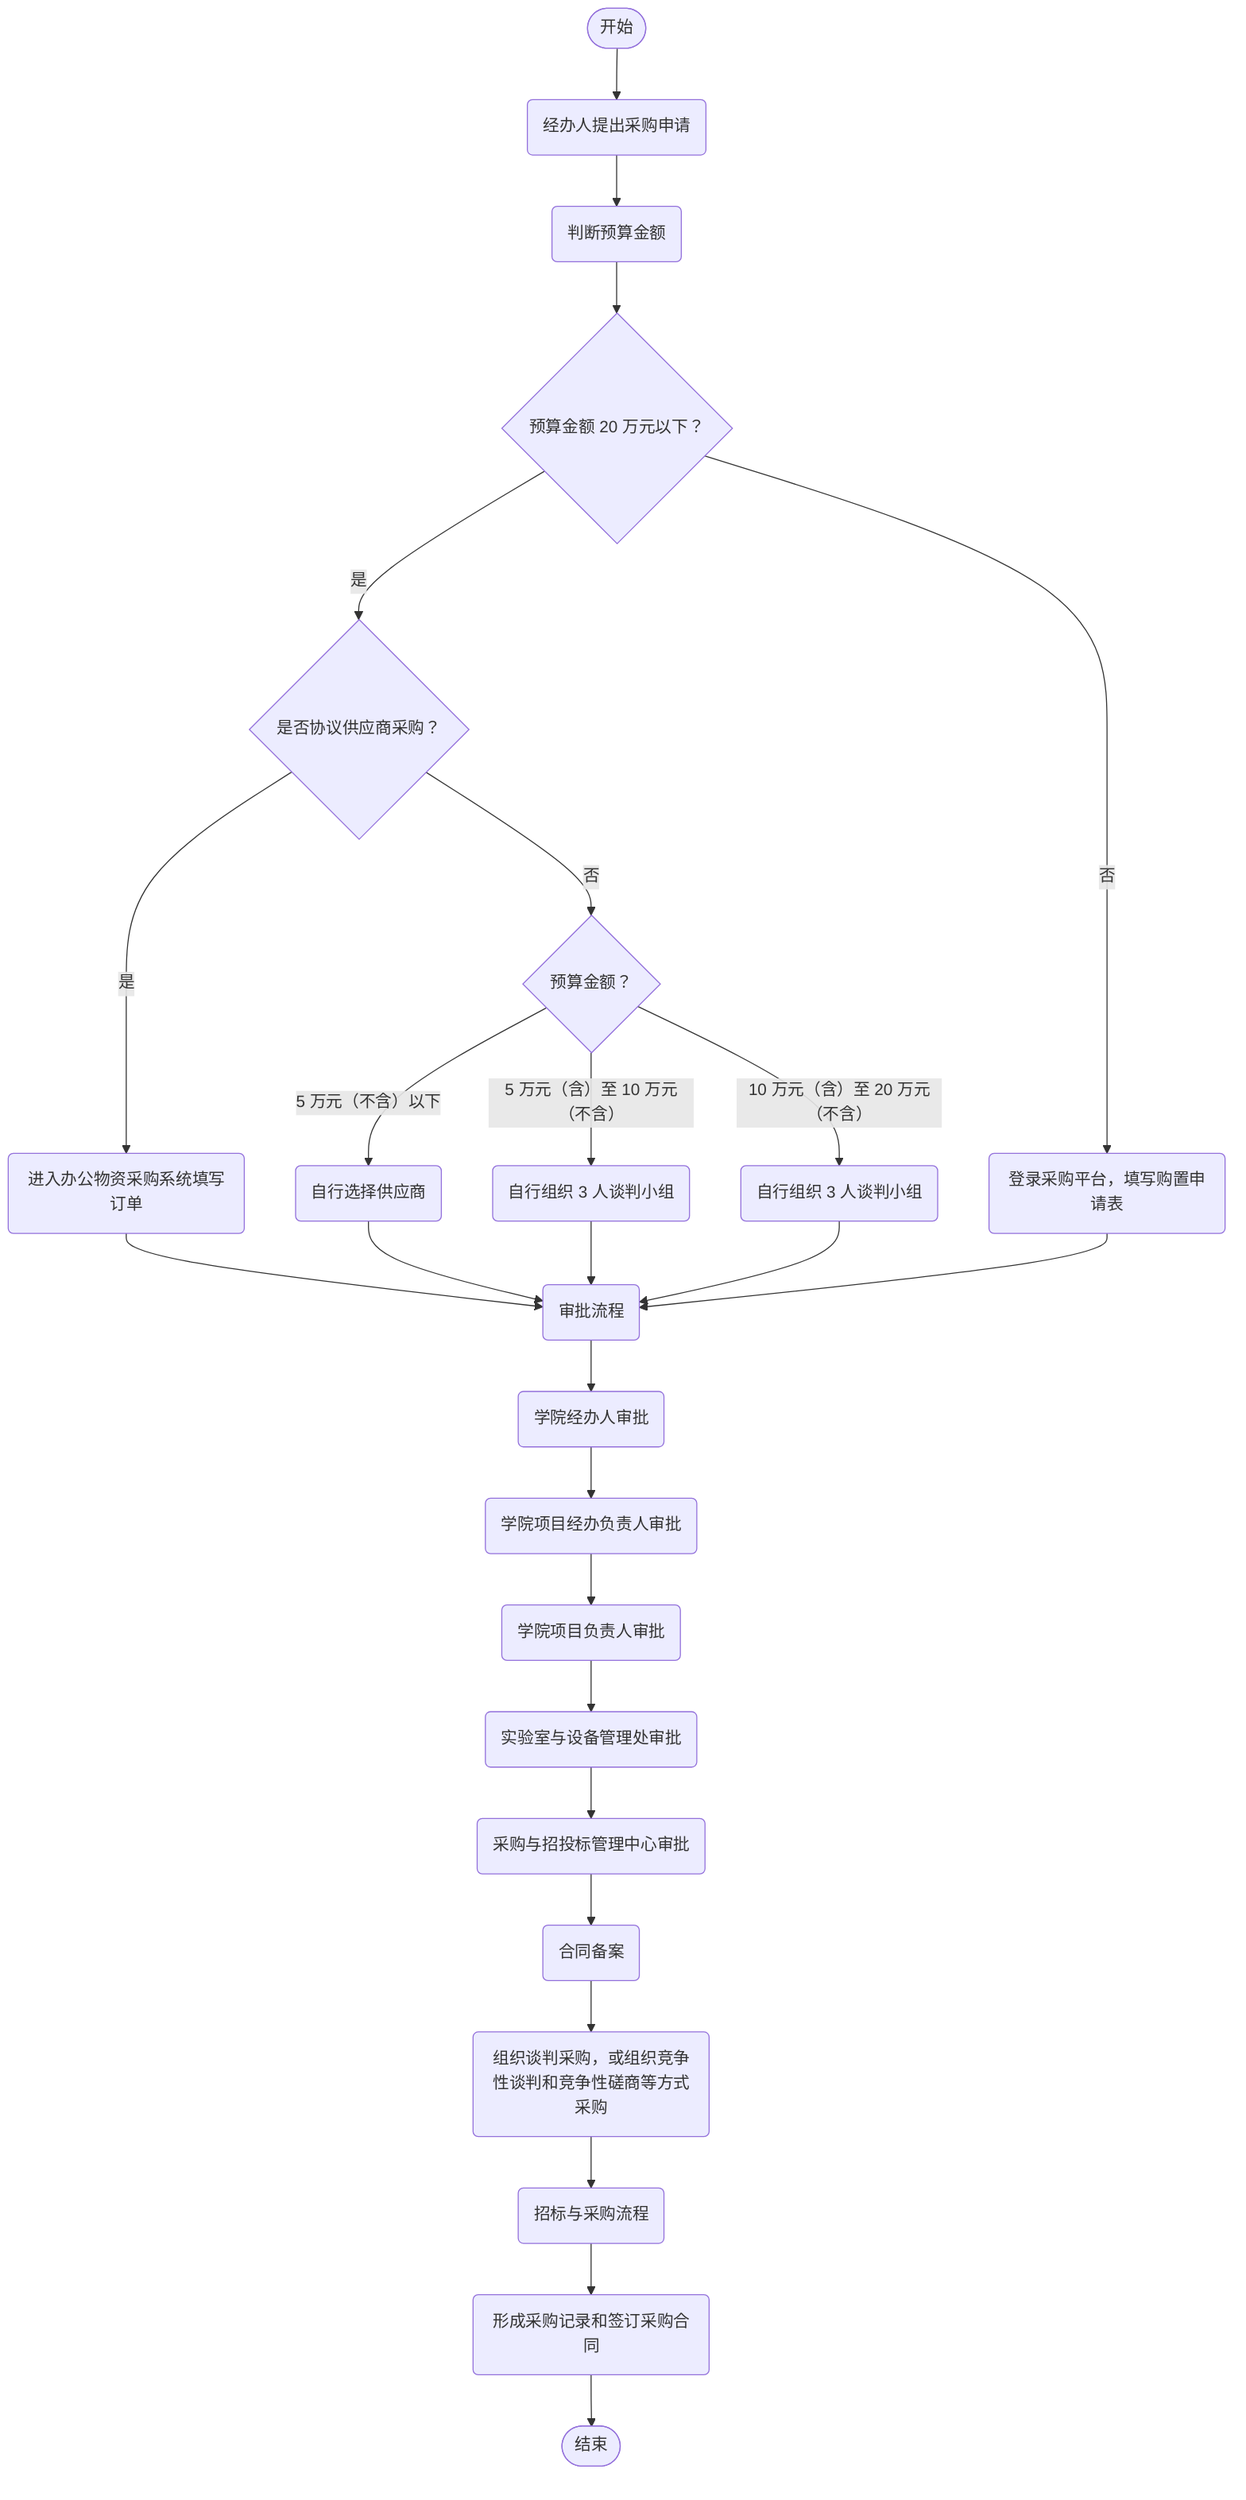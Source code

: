 flowchart TD
    Start(["开始"]) --> P1("经办人提出采购申请")
    P1 --> P2("判断预算金额")
    P2 --> P2A{"预算金额 20 万元以下？"}
    P2A -- 是 --> P3{"是否协议供应商采购？"}
    P3 -- 是 --> P4("进入办公物资采购系统填写订单")
    P3 -- 否 --> P5{"预算金额？"}
    P5 -- 5 万元（不含）以下 --> P6("自行选择供应商")
    P5 -- 5 万元（含）至 10 万元（不含） --> P7("自行组织 3 人谈判小组")
    P5 -- 10 万元（含）至 20 万元（不含） --> P8("自行组织 3 人谈判小组")
    P2A -- 否 --> P9("登录采购平台，填写购置申请表")
    P4 --> P10("审批流程")
    P6 --> P10
    P7 --> P10
    P8 --> P10
    P9 --> P10
    P10 --> P11("学院经办人审批")
    P11 --> P12("学院项目经办负责人审批")
    P12 --> P13("学院项目负责人审批")
    P13 --> P14("实验室与设备管理处审批")
    P14 --> P15("采购与招投标管理中心审批")
    P15 --> P16("合同备案")
    P16 --> P17("组织谈判采购，或组织竞争性谈判和竞争性磋商等方式采购")
    P17 --> P18("招标与采购流程")
    P18 --> P19("形成采购记录和签订采购合同")
    P19 --> End(["结束"])